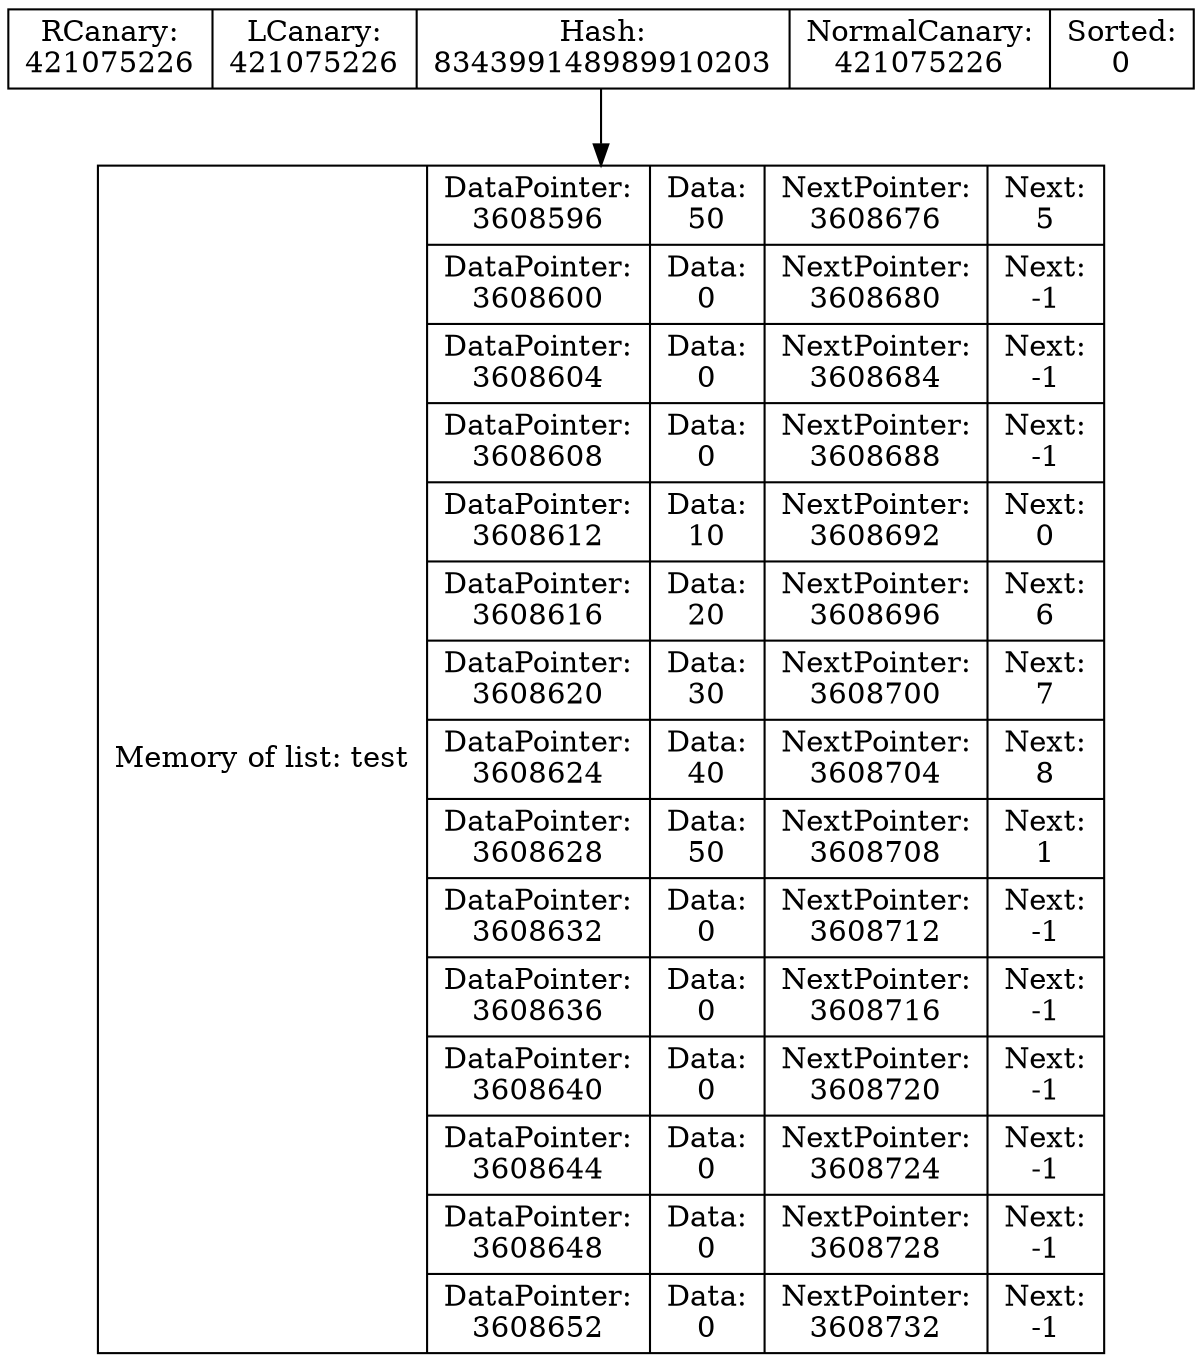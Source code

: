 digraph G{
data [shape=record,label="{Memory of list: test} | {{DataPointer:\n3608596 | Data:\n50 | NextPointer:\n3608676 | Next:\n5}
| {DataPointer:\n3608600 | Data:\n0 | NextPointer:\n3608680 | Next:\n-1}
| {DataPointer:\n3608604 | Data:\n0 | NextPointer:\n3608684 | Next:\n-1}
| {DataPointer:\n3608608 | Data:\n0 | NextPointer:\n3608688 | Next:\n-1}
| {DataPointer:\n3608612 | Data:\n10 | NextPointer:\n3608692 | Next:\n0}
| {DataPointer:\n3608616 | Data:\n20 | NextPointer:\n3608696 | Next:\n6}
| {DataPointer:\n3608620 | Data:\n30 | NextPointer:\n3608700 | Next:\n7}
| {DataPointer:\n3608624 | Data:\n40 | NextPointer:\n3608704 | Next:\n8}
| {DataPointer:\n3608628 | Data:\n50 | NextPointer:\n3608708 | Next:\n1}
| {DataPointer:\n3608632 | Data:\n0 | NextPointer:\n3608712 | Next:\n-1}
| {DataPointer:\n3608636 | Data:\n0 | NextPointer:\n3608716 | Next:\n-1}
| {DataPointer:\n3608640 | Data:\n0 | NextPointer:\n3608720 | Next:\n-1}
| {DataPointer:\n3608644 | Data:\n0 | NextPointer:\n3608724 | Next:\n-1}
| {DataPointer:\n3608648 | Data:\n0 | NextPointer:\n3608728 | Next:\n-1}
| {DataPointer:\n3608652 | Data:\n0 | NextPointer:\n3608732 | Next:\n-1}
}"];
Shild [shape=record,label=" RCanary:\n421075226 | LCanary:\n421075226 | Hash:\n834399148989910203 | NormalCanary:\n421075226 | Sorted:\n0"];
Shild->data
}
